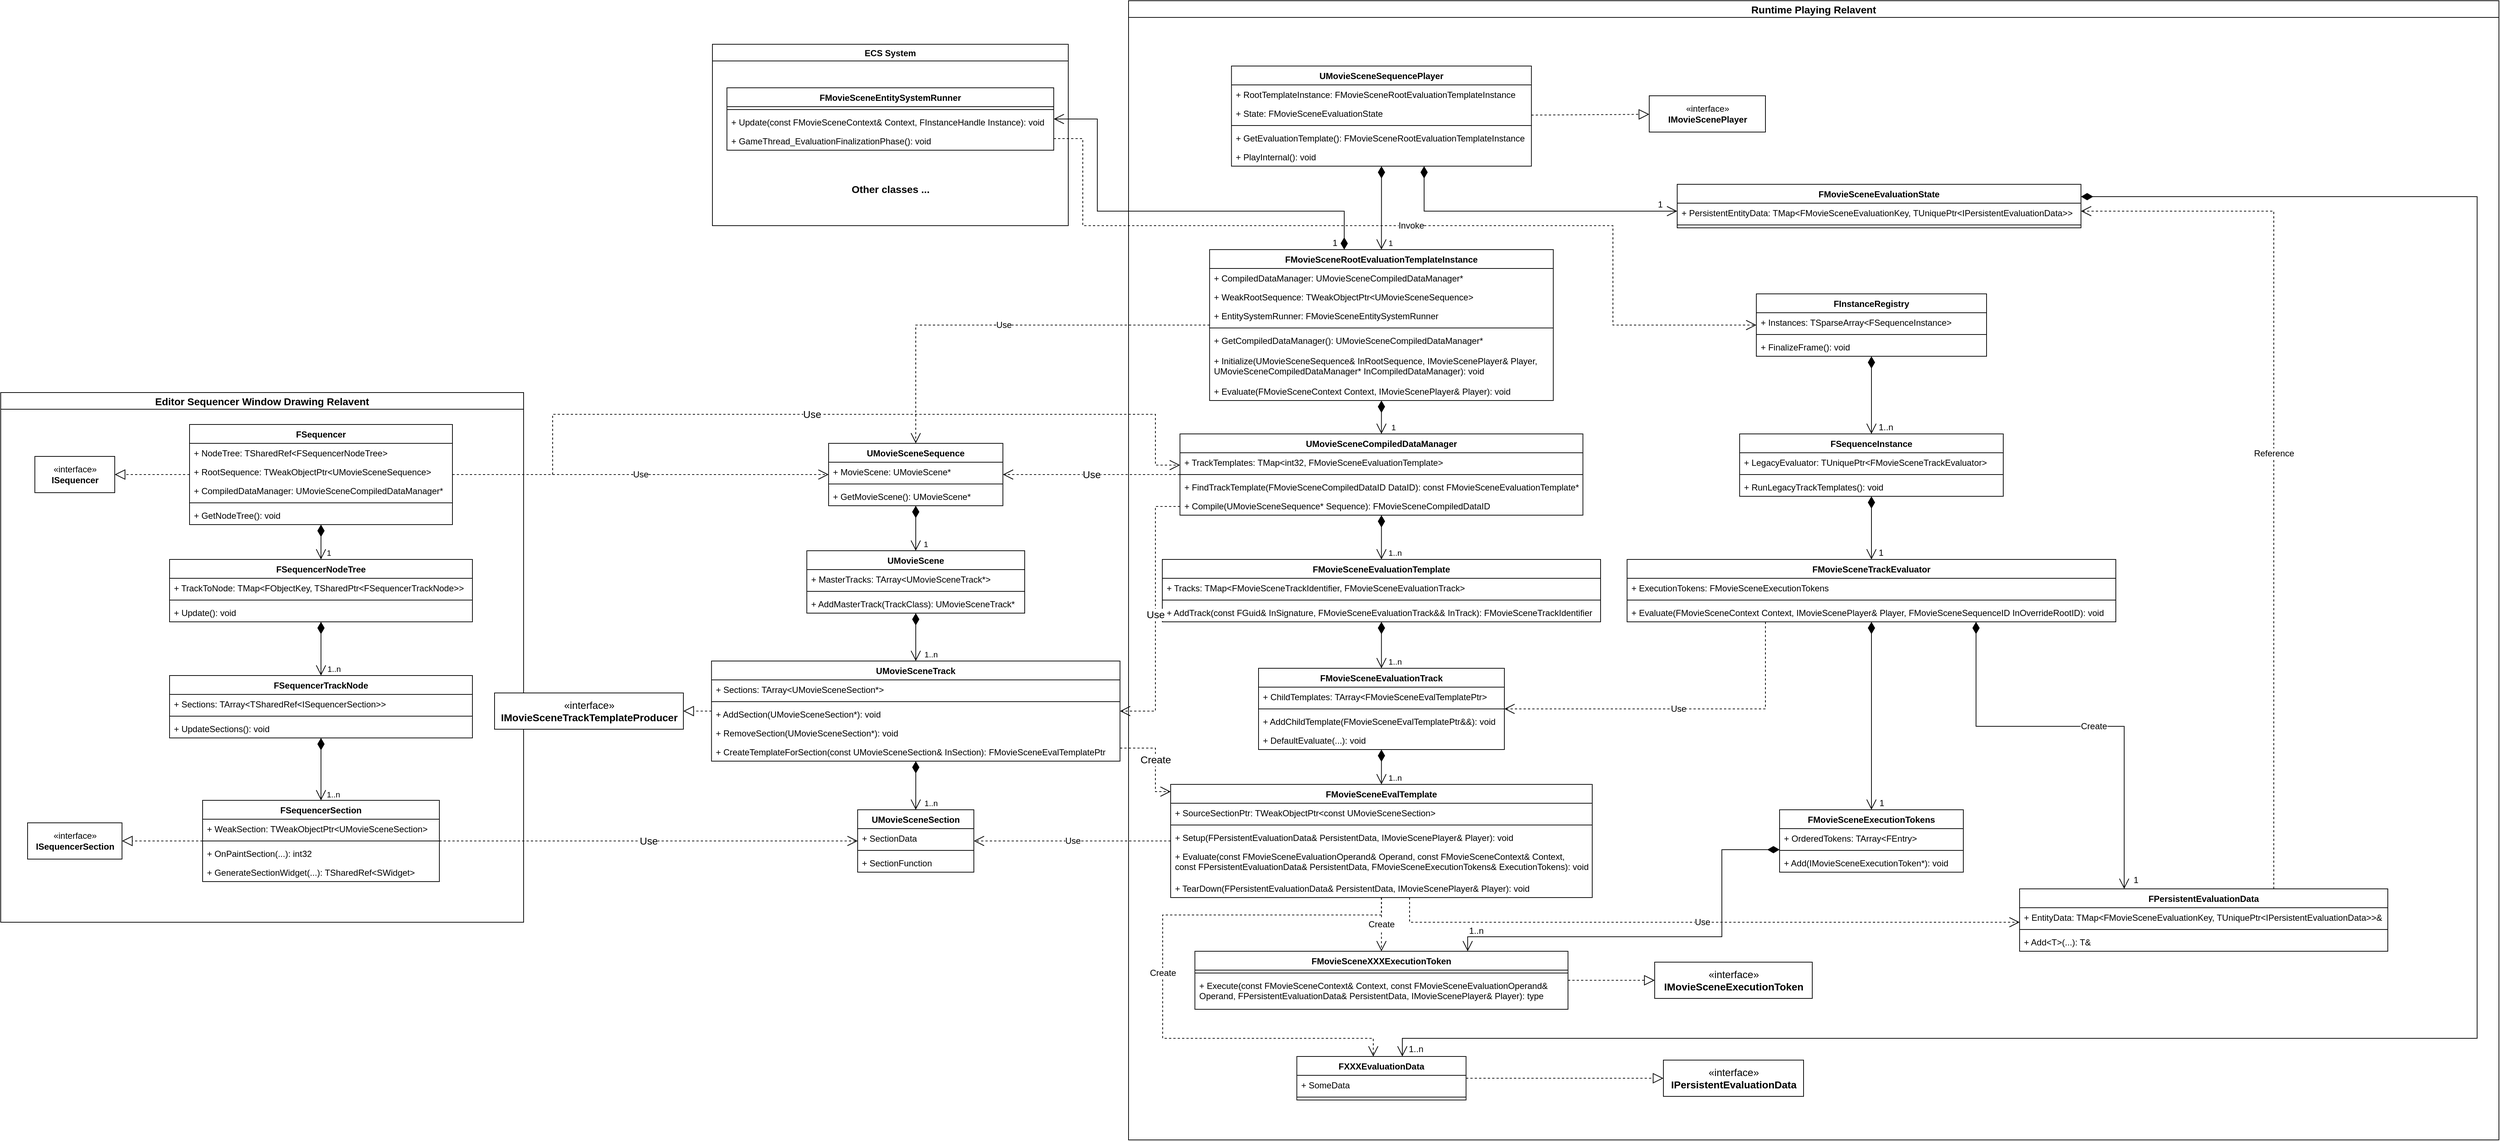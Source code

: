 <mxfile version="16.2.2" type="device"><diagram id="TjFmkZ-yY-gN46fIH4Iq" name="第 1 页"><mxGraphModel dx="2839" dy="1874" grid="1" gridSize="10" guides="1" tooltips="1" connect="1" arrows="1" fold="1" page="1" pageScale="1" pageWidth="827" pageHeight="1169" math="0" shadow="0"><root><mxCell id="0"/><mxCell id="1" parent="0"/><mxCell id="RlR31wRoisMkwRPUBBYb-1" value="UMovieScene" style="swimlane;fontStyle=1;align=center;verticalAlign=top;childLayout=stackLayout;horizontal=1;startSize=26;horizontalStack=0;resizeParent=1;resizeParentMax=0;resizeLast=0;collapsible=1;marginBottom=0;" vertex="1" parent="1"><mxGeometry x="170" y="278" width="300" height="86" as="geometry"/></mxCell><mxCell id="RlR31wRoisMkwRPUBBYb-2" value="+ MasterTracks: TArray&lt;UMovieSceneTrack*&gt;" style="text;strokeColor=none;fillColor=none;align=left;verticalAlign=top;spacingLeft=4;spacingRight=4;overflow=hidden;rotatable=0;points=[[0,0.5],[1,0.5]];portConstraint=eastwest;" vertex="1" parent="RlR31wRoisMkwRPUBBYb-1"><mxGeometry y="26" width="300" height="26" as="geometry"/></mxCell><mxCell id="RlR31wRoisMkwRPUBBYb-3" value="" style="line;strokeWidth=1;fillColor=none;align=left;verticalAlign=middle;spacingTop=-1;spacingLeft=3;spacingRight=3;rotatable=0;labelPosition=right;points=[];portConstraint=eastwest;" vertex="1" parent="RlR31wRoisMkwRPUBBYb-1"><mxGeometry y="52" width="300" height="8" as="geometry"/></mxCell><mxCell id="RlR31wRoisMkwRPUBBYb-4" value="+ AddMasterTrack(TrackClass): UMovieSceneTrack*" style="text;strokeColor=none;fillColor=none;align=left;verticalAlign=top;spacingLeft=4;spacingRight=4;overflow=hidden;rotatable=0;points=[[0,0.5],[1,0.5]];portConstraint=eastwest;" vertex="1" parent="RlR31wRoisMkwRPUBBYb-1"><mxGeometry y="60" width="300" height="26" as="geometry"/></mxCell><mxCell id="RlR31wRoisMkwRPUBBYb-11" value="UMovieSceneTrack" style="swimlane;fontStyle=1;align=center;verticalAlign=top;childLayout=stackLayout;horizontal=1;startSize=26;horizontalStack=0;resizeParent=1;resizeParentMax=0;resizeLast=0;collapsible=1;marginBottom=0;" vertex="1" parent="1"><mxGeometry x="38.75" y="430" width="562.5" height="138" as="geometry"/></mxCell><mxCell id="RlR31wRoisMkwRPUBBYb-12" value="+ Sections: TArray&lt;UMovieSceneSection*&gt;" style="text;strokeColor=none;fillColor=none;align=left;verticalAlign=top;spacingLeft=4;spacingRight=4;overflow=hidden;rotatable=0;points=[[0,0.5],[1,0.5]];portConstraint=eastwest;" vertex="1" parent="RlR31wRoisMkwRPUBBYb-11"><mxGeometry y="26" width="562.5" height="26" as="geometry"/></mxCell><mxCell id="RlR31wRoisMkwRPUBBYb-13" value="" style="line;strokeWidth=1;fillColor=none;align=left;verticalAlign=middle;spacingTop=-1;spacingLeft=3;spacingRight=3;rotatable=0;labelPosition=right;points=[];portConstraint=eastwest;" vertex="1" parent="RlR31wRoisMkwRPUBBYb-11"><mxGeometry y="52" width="562.5" height="8" as="geometry"/></mxCell><mxCell id="RlR31wRoisMkwRPUBBYb-14" value="+ AddSection(UMovieSceneSection*): void" style="text;strokeColor=none;fillColor=none;align=left;verticalAlign=top;spacingLeft=4;spacingRight=4;overflow=hidden;rotatable=0;points=[[0,0.5],[1,0.5]];portConstraint=eastwest;" vertex="1" parent="RlR31wRoisMkwRPUBBYb-11"><mxGeometry y="60" width="562.5" height="26" as="geometry"/></mxCell><mxCell id="RlR31wRoisMkwRPUBBYb-15" value="+ RemoveSection(UMovieSceneSection*): void" style="text;strokeColor=none;fillColor=none;align=left;verticalAlign=top;spacingLeft=4;spacingRight=4;overflow=hidden;rotatable=0;points=[[0,0.5],[1,0.5]];portConstraint=eastwest;" vertex="1" parent="RlR31wRoisMkwRPUBBYb-11"><mxGeometry y="86" width="562.5" height="26" as="geometry"/></mxCell><mxCell id="RlR31wRoisMkwRPUBBYb-102" value="+ CreateTemplateForSection(const UMovieSceneSection&amp; InSection): FMovieSceneEvalTemplatePtr" style="text;strokeColor=none;fillColor=none;align=left;verticalAlign=top;spacingLeft=4;spacingRight=4;overflow=hidden;rotatable=0;points=[[0,0.5],[1,0.5]];portConstraint=eastwest;" vertex="1" parent="RlR31wRoisMkwRPUBBYb-11"><mxGeometry y="112" width="562.5" height="26" as="geometry"/></mxCell><mxCell id="RlR31wRoisMkwRPUBBYb-16" value="UMovieSceneSection" style="swimlane;fontStyle=1;align=center;verticalAlign=top;childLayout=stackLayout;horizontal=1;startSize=26;horizontalStack=0;resizeParent=1;resizeParentMax=0;resizeLast=0;collapsible=1;marginBottom=0;" vertex="1" parent="1"><mxGeometry x="240" y="635" width="160" height="86" as="geometry"/></mxCell><mxCell id="RlR31wRoisMkwRPUBBYb-17" value="+ SectionData" style="text;strokeColor=none;fillColor=none;align=left;verticalAlign=top;spacingLeft=4;spacingRight=4;overflow=hidden;rotatable=0;points=[[0,0.5],[1,0.5]];portConstraint=eastwest;" vertex="1" parent="RlR31wRoisMkwRPUBBYb-16"><mxGeometry y="26" width="160" height="26" as="geometry"/></mxCell><mxCell id="RlR31wRoisMkwRPUBBYb-18" value="" style="line;strokeWidth=1;fillColor=none;align=left;verticalAlign=middle;spacingTop=-1;spacingLeft=3;spacingRight=3;rotatable=0;labelPosition=right;points=[];portConstraint=eastwest;" vertex="1" parent="RlR31wRoisMkwRPUBBYb-16"><mxGeometry y="52" width="160" height="8" as="geometry"/></mxCell><mxCell id="RlR31wRoisMkwRPUBBYb-19" value="+ SectionFunction" style="text;strokeColor=none;fillColor=none;align=left;verticalAlign=top;spacingLeft=4;spacingRight=4;overflow=hidden;rotatable=0;points=[[0,0.5],[1,0.5]];portConstraint=eastwest;" vertex="1" parent="RlR31wRoisMkwRPUBBYb-16"><mxGeometry y="60" width="160" height="26" as="geometry"/></mxCell><mxCell id="RlR31wRoisMkwRPUBBYb-20" value="1..n" style="endArrow=open;html=1;endSize=12;startArrow=diamondThin;startSize=14;startFill=1;edgeStyle=orthogonalEdgeStyle;align=left;verticalAlign=bottom;rounded=0;" edge="1" parent="1" source="RlR31wRoisMkwRPUBBYb-1" target="RlR31wRoisMkwRPUBBYb-11"><mxGeometry x="1" y="10" relative="1" as="geometry"><mxPoint x="200" y="418" as="sourcePoint"/><mxPoint x="360" y="418" as="targetPoint"/><mxPoint as="offset"/></mxGeometry></mxCell><mxCell id="RlR31wRoisMkwRPUBBYb-23" value="1..n" style="endArrow=open;html=1;endSize=12;startArrow=diamondThin;startSize=14;startFill=1;edgeStyle=orthogonalEdgeStyle;align=left;verticalAlign=bottom;rounded=0;" edge="1" parent="1" source="RlR31wRoisMkwRPUBBYb-11" target="RlR31wRoisMkwRPUBBYb-16"><mxGeometry x="1" y="10" relative="1" as="geometry"><mxPoint x="290" y="638" as="sourcePoint"/><mxPoint x="450" y="638" as="targetPoint"/><mxPoint as="offset"/></mxGeometry></mxCell><mxCell id="RlR31wRoisMkwRPUBBYb-53" value="UMovieSceneSequence" style="swimlane;fontStyle=1;align=center;verticalAlign=top;childLayout=stackLayout;horizontal=1;startSize=26;horizontalStack=0;resizeParent=1;resizeParentMax=0;resizeLast=0;collapsible=1;marginBottom=0;" vertex="1" parent="1"><mxGeometry x="200" y="130" width="240" height="86" as="geometry"/></mxCell><mxCell id="RlR31wRoisMkwRPUBBYb-54" value="+ MovieScene: UMovieScene*" style="text;strokeColor=none;fillColor=none;align=left;verticalAlign=top;spacingLeft=4;spacingRight=4;overflow=hidden;rotatable=0;points=[[0,0.5],[1,0.5]];portConstraint=eastwest;" vertex="1" parent="RlR31wRoisMkwRPUBBYb-53"><mxGeometry y="26" width="240" height="26" as="geometry"/></mxCell><mxCell id="RlR31wRoisMkwRPUBBYb-55" value="" style="line;strokeWidth=1;fillColor=none;align=left;verticalAlign=middle;spacingTop=-1;spacingLeft=3;spacingRight=3;rotatable=0;labelPosition=right;points=[];portConstraint=eastwest;" vertex="1" parent="RlR31wRoisMkwRPUBBYb-53"><mxGeometry y="52" width="240" height="8" as="geometry"/></mxCell><mxCell id="RlR31wRoisMkwRPUBBYb-56" value="+ GetMovieScene(): UMovieScene*" style="text;strokeColor=none;fillColor=none;align=left;verticalAlign=top;spacingLeft=4;spacingRight=4;overflow=hidden;rotatable=0;points=[[0,0.5],[1,0.5]];portConstraint=eastwest;" vertex="1" parent="RlR31wRoisMkwRPUBBYb-53"><mxGeometry y="60" width="240" height="26" as="geometry"/></mxCell><mxCell id="RlR31wRoisMkwRPUBBYb-81" value="1" style="endArrow=open;html=1;endSize=12;startArrow=diamondThin;startSize=14;startFill=1;edgeStyle=orthogonalEdgeStyle;align=left;verticalAlign=bottom;rounded=0;" edge="1" parent="1" source="RlR31wRoisMkwRPUBBYb-53" target="RlR31wRoisMkwRPUBBYb-1"><mxGeometry x="1" y="9" relative="1" as="geometry"><mxPoint x="280" y="240" as="sourcePoint"/><mxPoint x="440" y="240" as="targetPoint"/><mxPoint as="offset"/></mxGeometry></mxCell><mxCell id="RlR31wRoisMkwRPUBBYb-82" value="«interface»&lt;br&gt;&lt;b&gt;IMovieScenePlayer&lt;/b&gt;" style="html=1;" vertex="1" parent="1"><mxGeometry x="1330" y="-349" width="160" height="50" as="geometry"/></mxCell><mxCell id="RlR31wRoisMkwRPUBBYb-83" value="" style="endArrow=block;dashed=1;endFill=0;endSize=12;html=1;rounded=0;" edge="1" parent="1" source="RlR31wRoisMkwRPUBBYb-77" target="RlR31wRoisMkwRPUBBYb-82"><mxGeometry width="160" relative="1" as="geometry"><mxPoint x="1270" y="-77" as="sourcePoint"/><mxPoint x="1430" y="-77" as="targetPoint"/></mxGeometry></mxCell><mxCell id="RlR31wRoisMkwRPUBBYb-88" value="Use" style="endArrow=open;endSize=12;dashed=1;html=1;rounded=0;fontSize=12;edgeStyle=orthogonalEdgeStyle;" edge="1" parent="1" source="RlR31wRoisMkwRPUBBYb-72" target="RlR31wRoisMkwRPUBBYb-53"><mxGeometry width="160" relative="1" as="geometry"><mxPoint x="540" y="-10" as="sourcePoint"/><mxPoint x="700" y="-10" as="targetPoint"/></mxGeometry></mxCell><mxCell id="RlR31wRoisMkwRPUBBYb-89" value="Use" style="endArrow=open;endSize=12;dashed=1;html=1;rounded=0;fontSize=12;" edge="1" parent="1" source="RlR31wRoisMkwRPUBBYb-5" target="RlR31wRoisMkwRPUBBYb-53"><mxGeometry width="160" relative="1" as="geometry"><mxPoint x="20" y="190" as="sourcePoint"/><mxPoint x="180" y="190" as="targetPoint"/></mxGeometry></mxCell><mxCell id="RlR31wRoisMkwRPUBBYb-90" value="Use" style="endArrow=open;endSize=12;dashed=1;html=1;rounded=0;fontSize=12;" edge="1" parent="1" source="RlR31wRoisMkwRPUBBYb-24" target="RlR31wRoisMkwRPUBBYb-16"><mxGeometry width="160" relative="1" as="geometry"><mxPoint x="500" y="680" as="sourcePoint"/><mxPoint x="660" y="680" as="targetPoint"/></mxGeometry></mxCell><mxCell id="RlR31wRoisMkwRPUBBYb-95" value="1" style="endArrow=open;html=1;endSize=12;startArrow=diamondThin;startSize=14;startFill=1;edgeStyle=orthogonalEdgeStyle;align=left;verticalAlign=bottom;rounded=0;fontSize=12;" edge="1" parent="1" source="RlR31wRoisMkwRPUBBYb-72" target="RlR31wRoisMkwRPUBBYb-165"><mxGeometry x="-1" y="18" relative="1" as="geometry"><mxPoint x="1420" y="-30" as="sourcePoint"/><mxPoint x="440" y="-340" as="targetPoint"/><Array as="points"><mxPoint x="910" y="-190"/><mxPoint x="570" y="-190"/><mxPoint x="570" y="-317"/></Array><mxPoint as="offset"/></mxGeometry></mxCell><mxCell id="RlR31wRoisMkwRPUBBYb-96" value="ECS System" style="swimlane;fontSize=12;" vertex="1" parent="1"><mxGeometry x="40" y="-420" width="490" height="250" as="geometry"/></mxCell><mxCell id="RlR31wRoisMkwRPUBBYb-97" value="&lt;b&gt;&lt;font style=&quot;font-size: 14px&quot;&gt;Other classes ...&lt;/font&gt;&lt;/b&gt;" style="text;html=1;align=center;verticalAlign=middle;resizable=0;points=[];autosize=1;strokeColor=none;fillColor=none;fontSize=12;" vertex="1" parent="RlR31wRoisMkwRPUBBYb-96"><mxGeometry x="185" y="190" width="120" height="20" as="geometry"/></mxCell><mxCell id="RlR31wRoisMkwRPUBBYb-165" value="FMovieSceneEntitySystemRunner" style="swimlane;fontStyle=1;align=center;verticalAlign=top;childLayout=stackLayout;horizontal=1;startSize=26;horizontalStack=0;resizeParent=1;resizeParentMax=0;resizeLast=0;collapsible=1;marginBottom=0;fontSize=12;" vertex="1" parent="RlR31wRoisMkwRPUBBYb-96"><mxGeometry x="20" y="60" width="450" height="86" as="geometry"/></mxCell><mxCell id="RlR31wRoisMkwRPUBBYb-167" value="" style="line;strokeWidth=1;fillColor=none;align=left;verticalAlign=middle;spacingTop=-1;spacingLeft=3;spacingRight=3;rotatable=0;labelPosition=right;points=[];portConstraint=eastwest;fontSize=12;" vertex="1" parent="RlR31wRoisMkwRPUBBYb-165"><mxGeometry y="26" width="450" height="8" as="geometry"/></mxCell><mxCell id="RlR31wRoisMkwRPUBBYb-168" value="+ Update(const FMovieSceneContext&amp; Context, FInstanceHandle Instance): void" style="text;strokeColor=none;fillColor=none;align=left;verticalAlign=top;spacingLeft=4;spacingRight=4;overflow=hidden;rotatable=0;points=[[0,0.5],[1,0.5]];portConstraint=eastwest;fontSize=12;" vertex="1" parent="RlR31wRoisMkwRPUBBYb-165"><mxGeometry y="34" width="450" height="26" as="geometry"/></mxCell><mxCell id="RlR31wRoisMkwRPUBBYb-169" value="+ GameThread_EvaluationFinalizationPhase(): void" style="text;strokeColor=none;fillColor=none;align=left;verticalAlign=top;spacingLeft=4;spacingRight=4;overflow=hidden;rotatable=0;points=[[0,0.5],[1,0.5]];portConstraint=eastwest;fontSize=12;" vertex="1" parent="RlR31wRoisMkwRPUBBYb-165"><mxGeometry y="60" width="450" height="26" as="geometry"/></mxCell><mxCell id="RlR31wRoisMkwRPUBBYb-98" value="Use" style="endArrow=open;endSize=12;dashed=1;html=1;rounded=0;fontSize=14;" edge="1" parent="1" source="RlR31wRoisMkwRPUBBYb-38" target="RlR31wRoisMkwRPUBBYb-16"><mxGeometry width="160" relative="1" as="geometry"><mxPoint x="40" y="700" as="sourcePoint"/><mxPoint x="200" y="700" as="targetPoint"/></mxGeometry></mxCell><mxCell id="RlR31wRoisMkwRPUBBYb-99" value="Editor Sequencer Window Drawing Relavent" style="swimlane;fontSize=14;" vertex="1" parent="1"><mxGeometry x="-940" y="60" width="720" height="730" as="geometry"/></mxCell><mxCell id="RlR31wRoisMkwRPUBBYb-5" value="FSequencer" style="swimlane;fontStyle=1;align=center;verticalAlign=top;childLayout=stackLayout;horizontal=1;startSize=26;horizontalStack=0;resizeParent=1;resizeParentMax=0;resizeLast=0;collapsible=1;marginBottom=0;" vertex="1" parent="RlR31wRoisMkwRPUBBYb-99"><mxGeometry x="260" y="44" width="362" height="138" as="geometry"/></mxCell><mxCell id="RlR31wRoisMkwRPUBBYb-6" value="+ NodeTree: TSharedRef&lt;FSequencerNodeTree&gt;" style="text;strokeColor=none;fillColor=none;align=left;verticalAlign=top;spacingLeft=4;spacingRight=4;overflow=hidden;rotatable=0;points=[[0,0.5],[1,0.5]];portConstraint=eastwest;" vertex="1" parent="RlR31wRoisMkwRPUBBYb-5"><mxGeometry y="26" width="362" height="26" as="geometry"/></mxCell><mxCell id="RlR31wRoisMkwRPUBBYb-48" value="+ RootSequence: TWeakObjectPtr&lt;UMovieSceneSequence&gt;" style="text;strokeColor=none;fillColor=none;align=left;verticalAlign=top;spacingLeft=4;spacingRight=4;overflow=hidden;rotatable=0;points=[[0,0.5],[1,0.5]];portConstraint=eastwest;" vertex="1" parent="RlR31wRoisMkwRPUBBYb-5"><mxGeometry y="52" width="362" height="26" as="geometry"/></mxCell><mxCell id="RlR31wRoisMkwRPUBBYb-104" value="+ CompiledDataManager: UMovieSceneCompiledDataManager*" style="text;strokeColor=none;fillColor=none;align=left;verticalAlign=top;spacingLeft=4;spacingRight=4;overflow=hidden;rotatable=0;points=[[0,0.5],[1,0.5]];portConstraint=eastwest;" vertex="1" parent="RlR31wRoisMkwRPUBBYb-5"><mxGeometry y="78" width="362" height="26" as="geometry"/></mxCell><mxCell id="RlR31wRoisMkwRPUBBYb-7" value="" style="line;strokeWidth=1;fillColor=none;align=left;verticalAlign=middle;spacingTop=-1;spacingLeft=3;spacingRight=3;rotatable=0;labelPosition=right;points=[];portConstraint=eastwest;" vertex="1" parent="RlR31wRoisMkwRPUBBYb-5"><mxGeometry y="104" width="362" height="8" as="geometry"/></mxCell><mxCell id="RlR31wRoisMkwRPUBBYb-8" value="+ GetNodeTree(): void" style="text;strokeColor=none;fillColor=none;align=left;verticalAlign=top;spacingLeft=4;spacingRight=4;overflow=hidden;rotatable=0;points=[[0,0.5],[1,0.5]];portConstraint=eastwest;" vertex="1" parent="RlR31wRoisMkwRPUBBYb-5"><mxGeometry y="112" width="362" height="26" as="geometry"/></mxCell><mxCell id="RlR31wRoisMkwRPUBBYb-9" value="«interface»&lt;br&gt;&lt;b&gt;ISequencer&lt;/b&gt;" style="html=1;" vertex="1" parent="RlR31wRoisMkwRPUBBYb-99"><mxGeometry x="47" y="88" width="110" height="50" as="geometry"/></mxCell><mxCell id="RlR31wRoisMkwRPUBBYb-10" value="" style="endArrow=block;dashed=1;endFill=0;endSize=12;html=1;rounded=0;" edge="1" parent="RlR31wRoisMkwRPUBBYb-99" source="RlR31wRoisMkwRPUBBYb-5" target="RlR31wRoisMkwRPUBBYb-9"><mxGeometry width="160" relative="1" as="geometry"><mxPoint x="215" y="200" as="sourcePoint"/><mxPoint x="375" y="200" as="targetPoint"/></mxGeometry></mxCell><mxCell id="RlR31wRoisMkwRPUBBYb-30" value="FSequencerNodeTree" style="swimlane;fontStyle=1;align=center;verticalAlign=top;childLayout=stackLayout;horizontal=1;startSize=26;horizontalStack=0;resizeParent=1;resizeParentMax=0;resizeLast=0;collapsible=1;marginBottom=0;" vertex="1" parent="RlR31wRoisMkwRPUBBYb-99"><mxGeometry x="232.5" y="230" width="417" height="86" as="geometry"/></mxCell><mxCell id="RlR31wRoisMkwRPUBBYb-31" value="+ TrackToNode: TMap&lt;FObjectKey, TSharedPtr&lt;FSequencerTrackNode&gt;&gt;" style="text;strokeColor=none;fillColor=none;align=left;verticalAlign=top;spacingLeft=4;spacingRight=4;overflow=hidden;rotatable=0;points=[[0,0.5],[1,0.5]];portConstraint=eastwest;" vertex="1" parent="RlR31wRoisMkwRPUBBYb-30"><mxGeometry y="26" width="417" height="26" as="geometry"/></mxCell><mxCell id="RlR31wRoisMkwRPUBBYb-32" value="" style="line;strokeWidth=1;fillColor=none;align=left;verticalAlign=middle;spacingTop=-1;spacingLeft=3;spacingRight=3;rotatable=0;labelPosition=right;points=[];portConstraint=eastwest;" vertex="1" parent="RlR31wRoisMkwRPUBBYb-30"><mxGeometry y="52" width="417" height="8" as="geometry"/></mxCell><mxCell id="RlR31wRoisMkwRPUBBYb-33" value="+ Update(): void" style="text;strokeColor=none;fillColor=none;align=left;verticalAlign=top;spacingLeft=4;spacingRight=4;overflow=hidden;rotatable=0;points=[[0,0.5],[1,0.5]];portConstraint=eastwest;" vertex="1" parent="RlR31wRoisMkwRPUBBYb-30"><mxGeometry y="60" width="417" height="26" as="geometry"/></mxCell><mxCell id="RlR31wRoisMkwRPUBBYb-45" value="1" style="endArrow=open;html=1;endSize=12;startArrow=diamondThin;startSize=14;startFill=1;edgeStyle=orthogonalEdgeStyle;align=left;verticalAlign=bottom;rounded=0;" edge="1" parent="RlR31wRoisMkwRPUBBYb-99" source="RlR31wRoisMkwRPUBBYb-5" target="RlR31wRoisMkwRPUBBYb-30"><mxGeometry x="1" y="6" relative="1" as="geometry"><mxPoint x="337" y="180" as="sourcePoint"/><mxPoint x="497" y="180" as="targetPoint"/><mxPoint as="offset"/></mxGeometry></mxCell><mxCell id="RlR31wRoisMkwRPUBBYb-34" value="FSequencerTrackNode" style="swimlane;fontStyle=1;align=center;verticalAlign=top;childLayout=stackLayout;horizontal=1;startSize=26;horizontalStack=0;resizeParent=1;resizeParentMax=0;resizeLast=0;collapsible=1;marginBottom=0;" vertex="1" parent="RlR31wRoisMkwRPUBBYb-99"><mxGeometry x="232.5" y="390" width="417" height="86" as="geometry"/></mxCell><mxCell id="RlR31wRoisMkwRPUBBYb-35" value="+ Sections: TArray&lt;TSharedRef&lt;ISequencerSection&gt;&gt;" style="text;strokeColor=none;fillColor=none;align=left;verticalAlign=top;spacingLeft=4;spacingRight=4;overflow=hidden;rotatable=0;points=[[0,0.5],[1,0.5]];portConstraint=eastwest;" vertex="1" parent="RlR31wRoisMkwRPUBBYb-34"><mxGeometry y="26" width="417" height="26" as="geometry"/></mxCell><mxCell id="RlR31wRoisMkwRPUBBYb-36" value="" style="line;strokeWidth=1;fillColor=none;align=left;verticalAlign=middle;spacingTop=-1;spacingLeft=3;spacingRight=3;rotatable=0;labelPosition=right;points=[];portConstraint=eastwest;" vertex="1" parent="RlR31wRoisMkwRPUBBYb-34"><mxGeometry y="52" width="417" height="8" as="geometry"/></mxCell><mxCell id="RlR31wRoisMkwRPUBBYb-37" value="+ UpdateSections(): void" style="text;strokeColor=none;fillColor=none;align=left;verticalAlign=top;spacingLeft=4;spacingRight=4;overflow=hidden;rotatable=0;points=[[0,0.5],[1,0.5]];portConstraint=eastwest;" vertex="1" parent="RlR31wRoisMkwRPUBBYb-34"><mxGeometry y="60" width="417" height="26" as="geometry"/></mxCell><mxCell id="RlR31wRoisMkwRPUBBYb-46" value="1..n" style="endArrow=open;html=1;endSize=12;startArrow=diamondThin;startSize=14;startFill=1;edgeStyle=orthogonalEdgeStyle;align=left;verticalAlign=bottom;rounded=0;" edge="1" parent="RlR31wRoisMkwRPUBBYb-99" source="RlR31wRoisMkwRPUBBYb-30" target="RlR31wRoisMkwRPUBBYb-34"><mxGeometry x="1" y="7" relative="1" as="geometry"><mxPoint x="437" y="340" as="sourcePoint"/><mxPoint x="597" y="340" as="targetPoint"/><mxPoint as="offset"/></mxGeometry></mxCell><mxCell id="RlR31wRoisMkwRPUBBYb-38" value="FSequencerSection" style="swimlane;fontStyle=1;align=center;verticalAlign=top;childLayout=stackLayout;horizontal=1;startSize=26;horizontalStack=0;resizeParent=1;resizeParentMax=0;resizeLast=0;collapsible=1;marginBottom=0;" vertex="1" parent="RlR31wRoisMkwRPUBBYb-99"><mxGeometry x="278" y="562" width="326" height="112" as="geometry"/></mxCell><mxCell id="RlR31wRoisMkwRPUBBYb-39" value="+ WeakSection: TWeakObjectPtr&lt;UMovieSceneSection&gt;" style="text;strokeColor=none;fillColor=none;align=left;verticalAlign=top;spacingLeft=4;spacingRight=4;overflow=hidden;rotatable=0;points=[[0,0.5],[1,0.5]];portConstraint=eastwest;" vertex="1" parent="RlR31wRoisMkwRPUBBYb-38"><mxGeometry y="26" width="326" height="26" as="geometry"/></mxCell><mxCell id="RlR31wRoisMkwRPUBBYb-40" value="" style="line;strokeWidth=1;fillColor=none;align=left;verticalAlign=middle;spacingTop=-1;spacingLeft=3;spacingRight=3;rotatable=0;labelPosition=right;points=[];portConstraint=eastwest;" vertex="1" parent="RlR31wRoisMkwRPUBBYb-38"><mxGeometry y="52" width="326" height="8" as="geometry"/></mxCell><mxCell id="RlR31wRoisMkwRPUBBYb-41" value="+ OnPaintSection(...): int32" style="text;strokeColor=none;fillColor=none;align=left;verticalAlign=top;spacingLeft=4;spacingRight=4;overflow=hidden;rotatable=0;points=[[0,0.5],[1,0.5]];portConstraint=eastwest;" vertex="1" parent="RlR31wRoisMkwRPUBBYb-38"><mxGeometry y="60" width="326" height="26" as="geometry"/></mxCell><mxCell id="RlR31wRoisMkwRPUBBYb-44" value="+ GenerateSectionWidget(...): TSharedRef&lt;SWidget&gt;" style="text;strokeColor=none;fillColor=none;align=left;verticalAlign=top;spacingLeft=4;spacingRight=4;overflow=hidden;rotatable=0;points=[[0,0.5],[1,0.5]];portConstraint=eastwest;" vertex="1" parent="RlR31wRoisMkwRPUBBYb-38"><mxGeometry y="86" width="326" height="26" as="geometry"/></mxCell><mxCell id="RlR31wRoisMkwRPUBBYb-47" value="1..n" style="endArrow=open;html=1;endSize=12;startArrow=diamondThin;startSize=14;startFill=1;edgeStyle=orthogonalEdgeStyle;align=left;verticalAlign=bottom;rounded=0;" edge="1" parent="RlR31wRoisMkwRPUBBYb-99" source="RlR31wRoisMkwRPUBBYb-34" target="RlR31wRoisMkwRPUBBYb-38"><mxGeometry x="1" y="6" relative="1" as="geometry"><mxPoint x="497" y="480" as="sourcePoint"/><mxPoint x="657" y="480" as="targetPoint"/><mxPoint y="1" as="offset"/></mxGeometry></mxCell><mxCell id="RlR31wRoisMkwRPUBBYb-42" value="«interface»&lt;br&gt;&lt;b&gt;ISequencerSection&lt;/b&gt;" style="html=1;" vertex="1" parent="RlR31wRoisMkwRPUBBYb-99"><mxGeometry x="37" y="593" width="130" height="50" as="geometry"/></mxCell><mxCell id="RlR31wRoisMkwRPUBBYb-43" value="" style="endArrow=block;dashed=1;endFill=0;endSize=12;html=1;rounded=0;" edge="1" parent="RlR31wRoisMkwRPUBBYb-99" source="RlR31wRoisMkwRPUBBYb-38" target="RlR31wRoisMkwRPUBBYb-42"><mxGeometry width="160" relative="1" as="geometry"><mxPoint x="167" y="694" as="sourcePoint"/><mxPoint x="327" y="694" as="targetPoint"/></mxGeometry></mxCell><mxCell id="RlR31wRoisMkwRPUBBYb-100" value="Runtime Playing Relavent" style="swimlane;fontSize=14;" vertex="1" parent="1"><mxGeometry x="613" y="-480" width="1887" height="1570" as="geometry"/></mxCell><mxCell id="RlR31wRoisMkwRPUBBYb-67" value="UMovieSceneCompiledDataManager" style="swimlane;fontStyle=1;align=center;verticalAlign=top;childLayout=stackLayout;horizontal=1;startSize=26;horizontalStack=0;resizeParent=1;resizeParentMax=0;resizeLast=0;collapsible=1;marginBottom=0;" vertex="1" parent="RlR31wRoisMkwRPUBBYb-100"><mxGeometry x="70.82" y="597" width="554.87" height="112" as="geometry"/></mxCell><mxCell id="RlR31wRoisMkwRPUBBYb-68" value="+ TrackTemplates: TMap&lt;int32, FMovieSceneEvaluationTemplate&gt;" style="text;strokeColor=none;fillColor=none;align=left;verticalAlign=top;spacingLeft=4;spacingRight=4;overflow=hidden;rotatable=0;points=[[0,0.5],[1,0.5]];portConstraint=eastwest;" vertex="1" parent="RlR31wRoisMkwRPUBBYb-67"><mxGeometry y="26" width="554.87" height="26" as="geometry"/></mxCell><mxCell id="RlR31wRoisMkwRPUBBYb-69" value="" style="line;strokeWidth=1;fillColor=none;align=left;verticalAlign=middle;spacingTop=-1;spacingLeft=3;spacingRight=3;rotatable=0;labelPosition=right;points=[];portConstraint=eastwest;" vertex="1" parent="RlR31wRoisMkwRPUBBYb-67"><mxGeometry y="52" width="554.87" height="8" as="geometry"/></mxCell><mxCell id="RlR31wRoisMkwRPUBBYb-70" value="+ FindTrackTemplate(FMovieSceneCompiledDataID DataID): const FMovieSceneEvaluationTemplate*" style="text;strokeColor=none;fillColor=none;align=left;verticalAlign=top;spacingLeft=4;spacingRight=4;overflow=hidden;rotatable=0;points=[[0,0.5],[1,0.5]];portConstraint=eastwest;" vertex="1" parent="RlR31wRoisMkwRPUBBYb-67"><mxGeometry y="60" width="554.87" height="26" as="geometry"/></mxCell><mxCell id="RlR31wRoisMkwRPUBBYb-106" value="+ Compile(UMovieSceneSequence* Sequence): FMovieSceneCompiledDataID" style="text;strokeColor=none;fillColor=none;align=left;verticalAlign=top;spacingLeft=4;spacingRight=4;overflow=hidden;rotatable=0;points=[[0,0.5],[1,0.5]];portConstraint=eastwest;" vertex="1" parent="RlR31wRoisMkwRPUBBYb-67"><mxGeometry y="86" width="554.87" height="26" as="geometry"/></mxCell><mxCell id="RlR31wRoisMkwRPUBBYb-62" value="FMovieSceneEvaluationTemplate" style="swimlane;fontStyle=1;align=center;verticalAlign=top;childLayout=stackLayout;horizontal=1;startSize=26;horizontalStack=0;resizeParent=1;resizeParentMax=0;resizeLast=0;collapsible=1;marginBottom=0;" vertex="1" parent="RlR31wRoisMkwRPUBBYb-100"><mxGeometry x="46.5" y="770" width="603.5" height="86" as="geometry"/></mxCell><mxCell id="RlR31wRoisMkwRPUBBYb-63" value="+ Tracks: TMap&lt;FMovieSceneTrackIdentifier, FMovieSceneEvaluationTrack&gt;" style="text;strokeColor=none;fillColor=none;align=left;verticalAlign=top;spacingLeft=4;spacingRight=4;overflow=hidden;rotatable=0;points=[[0,0.5],[1,0.5]];portConstraint=eastwest;" vertex="1" parent="RlR31wRoisMkwRPUBBYb-62"><mxGeometry y="26" width="603.5" height="26" as="geometry"/></mxCell><mxCell id="RlR31wRoisMkwRPUBBYb-64" value="" style="line;strokeWidth=1;fillColor=none;align=left;verticalAlign=middle;spacingTop=-1;spacingLeft=3;spacingRight=3;rotatable=0;labelPosition=right;points=[];portConstraint=eastwest;" vertex="1" parent="RlR31wRoisMkwRPUBBYb-62"><mxGeometry y="52" width="603.5" height="8" as="geometry"/></mxCell><mxCell id="RlR31wRoisMkwRPUBBYb-65" value="+ AddTrack(const FGuid&amp; InSignature, FMovieSceneEvaluationTrack&amp;&amp; InTrack): FMovieSceneTrackIdentifier" style="text;strokeColor=none;fillColor=none;align=left;verticalAlign=top;spacingLeft=4;spacingRight=4;overflow=hidden;rotatable=0;points=[[0,0.5],[1,0.5]];portConstraint=eastwest;" vertex="1" parent="RlR31wRoisMkwRPUBBYb-62"><mxGeometry y="60" width="603.5" height="26" as="geometry"/></mxCell><mxCell id="RlR31wRoisMkwRPUBBYb-71" value="1..n" style="endArrow=open;html=1;endSize=12;startArrow=diamondThin;startSize=14;startFill=1;edgeStyle=orthogonalEdgeStyle;align=left;verticalAlign=bottom;rounded=0;" edge="1" parent="RlR31wRoisMkwRPUBBYb-100" source="RlR31wRoisMkwRPUBBYb-67" target="RlR31wRoisMkwRPUBBYb-62"><mxGeometry x="1" y="8" relative="1" as="geometry"><mxPoint x="297" y="610" as="sourcePoint"/><mxPoint x="457" y="610" as="targetPoint"/><mxPoint as="offset"/></mxGeometry></mxCell><mxCell id="RlR31wRoisMkwRPUBBYb-24" value="FMovieSceneEvalTemplate" style="swimlane;fontStyle=1;align=center;verticalAlign=top;childLayout=stackLayout;horizontal=1;startSize=26;horizontalStack=0;resizeParent=1;resizeParentMax=0;resizeLast=0;collapsible=1;marginBottom=0;" vertex="1" parent="RlR31wRoisMkwRPUBBYb-100"><mxGeometry x="58" y="1080" width="580.51" height="156" as="geometry"/></mxCell><mxCell id="RlR31wRoisMkwRPUBBYb-25" value="+ SourceSectionPtr: TWeakObjectPtr&lt;const UMovieSceneSection&gt;" style="text;strokeColor=none;fillColor=none;align=left;verticalAlign=top;spacingLeft=4;spacingRight=4;overflow=hidden;rotatable=0;points=[[0,0.5],[1,0.5]];portConstraint=eastwest;" vertex="1" parent="RlR31wRoisMkwRPUBBYb-24"><mxGeometry y="26" width="580.51" height="26" as="geometry"/></mxCell><mxCell id="RlR31wRoisMkwRPUBBYb-26" value="" style="line;strokeWidth=1;fillColor=none;align=left;verticalAlign=middle;spacingTop=-1;spacingLeft=3;spacingRight=3;rotatable=0;labelPosition=right;points=[];portConstraint=eastwest;" vertex="1" parent="RlR31wRoisMkwRPUBBYb-24"><mxGeometry y="52" width="580.51" height="8" as="geometry"/></mxCell><mxCell id="RlR31wRoisMkwRPUBBYb-27" value="+ Setup(FPersistentEvaluationData&amp; PersistentData, IMovieScenePlayer&amp; Player): void" style="text;strokeColor=none;fillColor=none;align=left;verticalAlign=top;spacingLeft=4;spacingRight=4;overflow=hidden;rotatable=0;points=[[0,0.5],[1,0.5]];portConstraint=eastwest;" vertex="1" parent="RlR31wRoisMkwRPUBBYb-24"><mxGeometry y="60" width="580.51" height="26" as="geometry"/></mxCell><mxCell id="RlR31wRoisMkwRPUBBYb-28" value="+ Evaluate(const FMovieSceneEvaluationOperand&amp; Operand, const FMovieSceneContext&amp; Context,&#10;&#9;&#9;const FPersistentEvaluationData&amp; PersistentData, FMovieSceneExecutionTokens&amp; ExecutionTokens): void" style="text;strokeColor=none;fillColor=none;align=left;verticalAlign=top;spacingLeft=4;spacingRight=4;overflow=hidden;rotatable=0;points=[[0,0.5],[1,0.5]];portConstraint=eastwest;" vertex="1" parent="RlR31wRoisMkwRPUBBYb-24"><mxGeometry y="86" width="580.51" height="44" as="geometry"/></mxCell><mxCell id="RlR31wRoisMkwRPUBBYb-29" value="+ TearDown(FPersistentEvaluationData&amp; PersistentData, IMovieScenePlayer&amp; Player): void" style="text;strokeColor=none;fillColor=none;align=left;verticalAlign=top;spacingLeft=4;spacingRight=4;overflow=hidden;rotatable=0;points=[[0,0.5],[1,0.5]];portConstraint=eastwest;" vertex="1" parent="RlR31wRoisMkwRPUBBYb-24"><mxGeometry y="130" width="580.51" height="26" as="geometry"/></mxCell><mxCell id="RlR31wRoisMkwRPUBBYb-111" value="«interface»&lt;br&gt;&lt;b&gt;IMovieSceneExecutionToken&lt;/b&gt;" style="html=1;fontSize=14;" vertex="1" parent="RlR31wRoisMkwRPUBBYb-100"><mxGeometry x="724.49" y="1325" width="217" height="50" as="geometry"/></mxCell><mxCell id="RlR31wRoisMkwRPUBBYb-112" value="FMovieSceneXXXExecutionToken" style="swimlane;fontStyle=1;align=center;verticalAlign=top;childLayout=stackLayout;horizontal=1;startSize=26;horizontalStack=0;resizeParent=1;resizeParentMax=0;resizeLast=0;collapsible=1;marginBottom=0;fontSize=12;" vertex="1" parent="RlR31wRoisMkwRPUBBYb-100"><mxGeometry x="91.37" y="1310" width="513.77" height="80" as="geometry"/></mxCell><mxCell id="RlR31wRoisMkwRPUBBYb-114" value="" style="line;strokeWidth=1;fillColor=none;align=left;verticalAlign=middle;spacingTop=-1;spacingLeft=3;spacingRight=3;rotatable=0;labelPosition=right;points=[];portConstraint=eastwest;fontSize=14;" vertex="1" parent="RlR31wRoisMkwRPUBBYb-112"><mxGeometry y="26" width="513.77" height="8" as="geometry"/></mxCell><mxCell id="RlR31wRoisMkwRPUBBYb-115" value="+ Execute(const FMovieSceneContext&amp; Context, const FMovieSceneEvaluationOperand&amp; &#10;Operand, FPersistentEvaluationData&amp; PersistentData, IMovieScenePlayer&amp; Player): type" style="text;strokeColor=none;fillColor=none;align=left;verticalAlign=top;spacingLeft=4;spacingRight=4;overflow=hidden;rotatable=0;points=[[0,0.5],[1,0.5]];portConstraint=eastwest;fontSize=12;" vertex="1" parent="RlR31wRoisMkwRPUBBYb-112"><mxGeometry y="34" width="513.77" height="46" as="geometry"/></mxCell><mxCell id="RlR31wRoisMkwRPUBBYb-116" value="" style="endArrow=block;dashed=1;endFill=0;endSize=12;html=1;rounded=0;fontSize=14;" edge="1" parent="RlR31wRoisMkwRPUBBYb-100" source="RlR31wRoisMkwRPUBBYb-112" target="RlR31wRoisMkwRPUBBYb-111"><mxGeometry width="160" relative="1" as="geometry"><mxPoint x="567" y="1300" as="sourcePoint"/><mxPoint x="727" y="1300" as="targetPoint"/></mxGeometry></mxCell><mxCell id="RlR31wRoisMkwRPUBBYb-117" value="«interface»&lt;br&gt;&lt;b&gt;IPersistentEvaluationData&lt;/b&gt;" style="html=1;fontSize=14;" vertex="1" parent="RlR31wRoisMkwRPUBBYb-100"><mxGeometry x="736.49" y="1460" width="193" height="50" as="geometry"/></mxCell><mxCell id="RlR31wRoisMkwRPUBBYb-118" value="FXXXEvaluationData" style="swimlane;fontStyle=1;align=center;verticalAlign=top;childLayout=stackLayout;horizontal=1;startSize=26;horizontalStack=0;resizeParent=1;resizeParentMax=0;resizeLast=0;collapsible=1;marginBottom=0;fontSize=12;" vertex="1" parent="RlR31wRoisMkwRPUBBYb-100"><mxGeometry x="231.75" y="1455" width="233" height="60" as="geometry"/></mxCell><mxCell id="RlR31wRoisMkwRPUBBYb-119" value="+ SomeData" style="text;strokeColor=none;fillColor=none;align=left;verticalAlign=top;spacingLeft=4;spacingRight=4;overflow=hidden;rotatable=0;points=[[0,0.5],[1,0.5]];portConstraint=eastwest;fontSize=12;" vertex="1" parent="RlR31wRoisMkwRPUBBYb-118"><mxGeometry y="26" width="233" height="26" as="geometry"/></mxCell><mxCell id="RlR31wRoisMkwRPUBBYb-120" value="" style="line;strokeWidth=1;fillColor=none;align=left;verticalAlign=middle;spacingTop=-1;spacingLeft=3;spacingRight=3;rotatable=0;labelPosition=right;points=[];portConstraint=eastwest;fontSize=14;" vertex="1" parent="RlR31wRoisMkwRPUBBYb-118"><mxGeometry y="52" width="233" height="8" as="geometry"/></mxCell><mxCell id="RlR31wRoisMkwRPUBBYb-122" value="" style="endArrow=block;dashed=1;endFill=0;endSize=12;html=1;rounded=0;fontSize=14;" edge="1" parent="RlR31wRoisMkwRPUBBYb-100" source="RlR31wRoisMkwRPUBBYb-118" target="RlR31wRoisMkwRPUBBYb-117"><mxGeometry width="160" relative="1" as="geometry"><mxPoint x="537" y="1360" as="sourcePoint"/><mxPoint x="697" y="1360" as="targetPoint"/></mxGeometry></mxCell><mxCell id="RlR31wRoisMkwRPUBBYb-123" value="FMovieSceneExecutionTokens" style="swimlane;fontStyle=1;align=center;verticalAlign=top;childLayout=stackLayout;horizontal=1;startSize=26;horizontalStack=0;resizeParent=1;resizeParentMax=0;resizeLast=0;collapsible=1;marginBottom=0;fontSize=12;" vertex="1" parent="RlR31wRoisMkwRPUBBYb-100"><mxGeometry x="896.49" y="1115" width="253" height="86" as="geometry"/></mxCell><mxCell id="RlR31wRoisMkwRPUBBYb-124" value="+ OrderedTokens: TArray&lt;FEntry&gt;" style="text;strokeColor=none;fillColor=none;align=left;verticalAlign=top;spacingLeft=4;spacingRight=4;overflow=hidden;rotatable=0;points=[[0,0.5],[1,0.5]];portConstraint=eastwest;fontSize=12;" vertex="1" parent="RlR31wRoisMkwRPUBBYb-123"><mxGeometry y="26" width="253" height="26" as="geometry"/></mxCell><mxCell id="RlR31wRoisMkwRPUBBYb-125" value="" style="line;strokeWidth=1;fillColor=none;align=left;verticalAlign=middle;spacingTop=-1;spacingLeft=3;spacingRight=3;rotatable=0;labelPosition=right;points=[];portConstraint=eastwest;fontSize=12;" vertex="1" parent="RlR31wRoisMkwRPUBBYb-123"><mxGeometry y="52" width="253" height="8" as="geometry"/></mxCell><mxCell id="RlR31wRoisMkwRPUBBYb-126" value="+ Add(IMovieSceneExecutionToken*): void" style="text;strokeColor=none;fillColor=none;align=left;verticalAlign=top;spacingLeft=4;spacingRight=4;overflow=hidden;rotatable=0;points=[[0,0.5],[1,0.5]];portConstraint=eastwest;fontSize=12;" vertex="1" parent="RlR31wRoisMkwRPUBBYb-123"><mxGeometry y="60" width="253" height="26" as="geometry"/></mxCell><mxCell id="RlR31wRoisMkwRPUBBYb-127" value="FMovieSceneTrackEvaluator" style="swimlane;fontStyle=1;align=center;verticalAlign=top;childLayout=stackLayout;horizontal=1;startSize=26;horizontalStack=0;resizeParent=1;resizeParentMax=0;resizeLast=0;collapsible=1;marginBottom=0;fontSize=12;" vertex="1" parent="RlR31wRoisMkwRPUBBYb-100"><mxGeometry x="686.49" y="770" width="673" height="86" as="geometry"/></mxCell><mxCell id="RlR31wRoisMkwRPUBBYb-128" value="+ ExecutionTokens: FMovieSceneExecutionTokens" style="text;strokeColor=none;fillColor=none;align=left;verticalAlign=top;spacingLeft=4;spacingRight=4;overflow=hidden;rotatable=0;points=[[0,0.5],[1,0.5]];portConstraint=eastwest;fontSize=12;" vertex="1" parent="RlR31wRoisMkwRPUBBYb-127"><mxGeometry y="26" width="673" height="26" as="geometry"/></mxCell><mxCell id="RlR31wRoisMkwRPUBBYb-129" value="" style="line;strokeWidth=1;fillColor=none;align=left;verticalAlign=middle;spacingTop=-1;spacingLeft=3;spacingRight=3;rotatable=0;labelPosition=right;points=[];portConstraint=eastwest;fontSize=12;" vertex="1" parent="RlR31wRoisMkwRPUBBYb-127"><mxGeometry y="52" width="673" height="8" as="geometry"/></mxCell><mxCell id="RlR31wRoisMkwRPUBBYb-130" value="+ Evaluate(FMovieSceneContext Context, IMovieScenePlayer&amp; Player, FMovieSceneSequenceID InOverrideRootID): void" style="text;strokeColor=none;fillColor=none;align=left;verticalAlign=top;spacingLeft=4;spacingRight=4;overflow=hidden;rotatable=0;points=[[0,0.5],[1,0.5]];portConstraint=eastwest;fontSize=12;" vertex="1" parent="RlR31wRoisMkwRPUBBYb-127"><mxGeometry y="60" width="673" height="26" as="geometry"/></mxCell><mxCell id="RlR31wRoisMkwRPUBBYb-57" value="FMovieSceneEvaluationTrack" style="swimlane;fontStyle=1;align=center;verticalAlign=top;childLayout=stackLayout;horizontal=1;startSize=26;horizontalStack=0;resizeParent=1;resizeParentMax=0;resizeLast=0;collapsible=1;marginBottom=0;" vertex="1" parent="RlR31wRoisMkwRPUBBYb-100"><mxGeometry x="179.0" y="920" width="338.5" height="112" as="geometry"/></mxCell><mxCell id="RlR31wRoisMkwRPUBBYb-58" value="+ ChildTemplates: TArray&lt;FMovieSceneEvalTemplatePtr&gt;" style="text;strokeColor=none;fillColor=none;align=left;verticalAlign=top;spacingLeft=4;spacingRight=4;overflow=hidden;rotatable=0;points=[[0,0.5],[1,0.5]];portConstraint=eastwest;" vertex="1" parent="RlR31wRoisMkwRPUBBYb-57"><mxGeometry y="26" width="338.5" height="26" as="geometry"/></mxCell><mxCell id="RlR31wRoisMkwRPUBBYb-59" value="" style="line;strokeWidth=1;fillColor=none;align=left;verticalAlign=middle;spacingTop=-1;spacingLeft=3;spacingRight=3;rotatable=0;labelPosition=right;points=[];portConstraint=eastwest;" vertex="1" parent="RlR31wRoisMkwRPUBBYb-57"><mxGeometry y="52" width="338.5" height="8" as="geometry"/></mxCell><mxCell id="RlR31wRoisMkwRPUBBYb-60" value="+ AddChildTemplate(FMovieSceneEvalTemplatePtr&amp;&amp;): void" style="text;strokeColor=none;fillColor=none;align=left;verticalAlign=top;spacingLeft=4;spacingRight=4;overflow=hidden;rotatable=0;points=[[0,0.5],[1,0.5]];portConstraint=eastwest;" vertex="1" parent="RlR31wRoisMkwRPUBBYb-57"><mxGeometry y="60" width="338.5" height="26" as="geometry"/></mxCell><mxCell id="RlR31wRoisMkwRPUBBYb-151" value="+ DefaultEvaluate(...): void" style="text;strokeColor=none;fillColor=none;align=left;verticalAlign=top;spacingLeft=4;spacingRight=4;overflow=hidden;rotatable=0;points=[[0,0.5],[1,0.5]];portConstraint=eastwest;" vertex="1" parent="RlR31wRoisMkwRPUBBYb-57"><mxGeometry y="86" width="338.5" height="26" as="geometry"/></mxCell><mxCell id="RlR31wRoisMkwRPUBBYb-61" value="1..n" style="endArrow=open;html=1;endSize=12;startArrow=diamondThin;startSize=14;startFill=1;edgeStyle=orthogonalEdgeStyle;align=left;verticalAlign=bottom;rounded=0;" edge="1" parent="RlR31wRoisMkwRPUBBYb-100" source="RlR31wRoisMkwRPUBBYb-57" target="RlR31wRoisMkwRPUBBYb-24"><mxGeometry x="1.0" y="8" relative="1" as="geometry"><mxPoint x="-17.75" y="1063" as="sourcePoint"/><mxPoint x="142.25" y="1063" as="targetPoint"/><mxPoint as="offset"/></mxGeometry></mxCell><mxCell id="RlR31wRoisMkwRPUBBYb-66" value="1..n" style="endArrow=open;html=1;endSize=12;startArrow=diamondThin;startSize=14;startFill=1;edgeStyle=orthogonalEdgeStyle;align=left;verticalAlign=bottom;rounded=0;" edge="1" parent="RlR31wRoisMkwRPUBBYb-100" source="RlR31wRoisMkwRPUBBYb-62" target="RlR31wRoisMkwRPUBBYb-57"><mxGeometry x="1" y="8" relative="1" as="geometry"><mxPoint x="532.25" y="783" as="sourcePoint"/><mxPoint x="692.25" y="783" as="targetPoint"/><mxPoint as="offset"/></mxGeometry></mxCell><mxCell id="RlR31wRoisMkwRPUBBYb-131" value="1" style="endArrow=open;html=1;endSize=12;startArrow=diamondThin;startSize=14;startFill=1;edgeStyle=orthogonalEdgeStyle;align=left;verticalAlign=bottom;rounded=0;fontSize=12;" edge="1" parent="RlR31wRoisMkwRPUBBYb-100" source="RlR31wRoisMkwRPUBBYb-127" target="RlR31wRoisMkwRPUBBYb-123"><mxGeometry x="1" y="9" relative="1" as="geometry"><mxPoint x="957" y="990" as="sourcePoint"/><mxPoint x="1117" y="990" as="targetPoint"/><Array as="points"><mxPoint x="1023" y="910"/><mxPoint x="1023" y="910"/></Array><mxPoint as="offset"/></mxGeometry></mxCell><mxCell id="RlR31wRoisMkwRPUBBYb-132" value="1..n" style="endArrow=open;html=1;endSize=12;startArrow=diamondThin;startSize=14;startFill=1;edgeStyle=orthogonalEdgeStyle;align=left;verticalAlign=bottom;rounded=0;fontSize=12;" edge="1" parent="RlR31wRoisMkwRPUBBYb-100" source="RlR31wRoisMkwRPUBBYb-123" target="RlR31wRoisMkwRPUBBYb-112"><mxGeometry x="0.928" y="1" relative="1" as="geometry"><mxPoint x="867" y="1150" as="sourcePoint"/><mxPoint x="1027" y="1150" as="targetPoint"/><Array as="points"><mxPoint x="817" y="1170"/><mxPoint x="817" y="1290"/><mxPoint x="467" y="1290"/></Array><mxPoint as="offset"/></mxGeometry></mxCell><mxCell id="RlR31wRoisMkwRPUBBYb-133" value="Create" style="endArrow=open;endSize=12;dashed=1;html=1;rounded=0;fontSize=12;" edge="1" parent="RlR31wRoisMkwRPUBBYb-100" source="RlR31wRoisMkwRPUBBYb-24" target="RlR31wRoisMkwRPUBBYb-112"><mxGeometry width="160" relative="1" as="geometry"><mxPoint x="187" y="1150" as="sourcePoint"/><mxPoint x="347" y="1150" as="targetPoint"/></mxGeometry></mxCell><mxCell id="RlR31wRoisMkwRPUBBYb-134" value="Create" style="endArrow=open;endSize=12;dashed=1;html=1;rounded=0;fontSize=12;edgeStyle=orthogonalEdgeStyle;" edge="1" parent="RlR31wRoisMkwRPUBBYb-100" source="RlR31wRoisMkwRPUBBYb-24" target="RlR31wRoisMkwRPUBBYb-118"><mxGeometry width="160" relative="1" as="geometry"><mxPoint x="97" y="1360" as="sourcePoint"/><mxPoint x="257" y="1360" as="targetPoint"/><Array as="points"><mxPoint x="348" y="1260"/><mxPoint x="47" y="1260"/><mxPoint x="47" y="1430"/><mxPoint x="337" y="1430"/></Array></mxGeometry></mxCell><mxCell id="RlR31wRoisMkwRPUBBYb-77" value="UMovieSceneSequencePlayer" style="swimlane;fontStyle=1;align=center;verticalAlign=top;childLayout=stackLayout;horizontal=1;startSize=26;horizontalStack=0;resizeParent=1;resizeParentMax=0;resizeLast=0;collapsible=1;marginBottom=0;" vertex="1" parent="RlR31wRoisMkwRPUBBYb-100"><mxGeometry x="141.75" y="90" width="413" height="138" as="geometry"/></mxCell><mxCell id="RlR31wRoisMkwRPUBBYb-78" value="+ RootTemplateInstance: FMovieSceneRootEvaluationTemplateInstance" style="text;strokeColor=none;fillColor=none;align=left;verticalAlign=top;spacingLeft=4;spacingRight=4;overflow=hidden;rotatable=0;points=[[0,0.5],[1,0.5]];portConstraint=eastwest;" vertex="1" parent="RlR31wRoisMkwRPUBBYb-77"><mxGeometry y="26" width="413" height="26" as="geometry"/></mxCell><mxCell id="RlR31wRoisMkwRPUBBYb-142" value="+ State: FMovieSceneEvaluationState" style="text;strokeColor=none;fillColor=none;align=left;verticalAlign=top;spacingLeft=4;spacingRight=4;overflow=hidden;rotatable=0;points=[[0,0.5],[1,0.5]];portConstraint=eastwest;" vertex="1" parent="RlR31wRoisMkwRPUBBYb-77"><mxGeometry y="52" width="413" height="26" as="geometry"/></mxCell><mxCell id="RlR31wRoisMkwRPUBBYb-79" value="" style="line;strokeWidth=1;fillColor=none;align=left;verticalAlign=middle;spacingTop=-1;spacingLeft=3;spacingRight=3;rotatable=0;labelPosition=right;points=[];portConstraint=eastwest;" vertex="1" parent="RlR31wRoisMkwRPUBBYb-77"><mxGeometry y="78" width="413" height="8" as="geometry"/></mxCell><mxCell id="RlR31wRoisMkwRPUBBYb-80" value="+ GetEvaluationTemplate(): FMovieSceneRootEvaluationTemplateInstance" style="text;strokeColor=none;fillColor=none;align=left;verticalAlign=top;spacingLeft=4;spacingRight=4;overflow=hidden;rotatable=0;points=[[0,0.5],[1,0.5]];portConstraint=eastwest;" vertex="1" parent="RlR31wRoisMkwRPUBBYb-77"><mxGeometry y="86" width="413" height="26" as="geometry"/></mxCell><mxCell id="RlR31wRoisMkwRPUBBYb-85" value="+ PlayInternal(): void" style="text;strokeColor=none;fillColor=none;align=left;verticalAlign=top;spacingLeft=4;spacingRight=4;overflow=hidden;rotatable=0;points=[[0,0.5],[1,0.5]];portConstraint=eastwest;" vertex="1" parent="RlR31wRoisMkwRPUBBYb-77"><mxGeometry y="112" width="413" height="26" as="geometry"/></mxCell><mxCell id="RlR31wRoisMkwRPUBBYb-72" value="FMovieSceneRootEvaluationTemplateInstance" style="swimlane;fontStyle=1;align=center;verticalAlign=top;childLayout=stackLayout;horizontal=1;startSize=26;horizontalStack=0;resizeParent=1;resizeParentMax=0;resizeLast=0;collapsible=1;marginBottom=0;" vertex="1" parent="RlR31wRoisMkwRPUBBYb-100"><mxGeometry x="111.62" y="343" width="473.25" height="208" as="geometry"/></mxCell><mxCell id="RlR31wRoisMkwRPUBBYb-73" value="+ CompiledDataManager: UMovieSceneCompiledDataManager*" style="text;strokeColor=none;fillColor=none;align=left;verticalAlign=top;spacingLeft=4;spacingRight=4;overflow=hidden;rotatable=0;points=[[0,0.5],[1,0.5]];portConstraint=eastwest;" vertex="1" parent="RlR31wRoisMkwRPUBBYb-72"><mxGeometry y="26" width="473.25" height="26" as="geometry"/></mxCell><mxCell id="RlR31wRoisMkwRPUBBYb-87" value="+ WeakRootSequence: TWeakObjectPtr&lt;UMovieSceneSequence&gt;" style="text;strokeColor=none;fillColor=none;align=left;verticalAlign=top;spacingLeft=4;spacingRight=4;overflow=hidden;rotatable=0;points=[[0,0.5],[1,0.5]];portConstraint=eastwest;" vertex="1" parent="RlR31wRoisMkwRPUBBYb-72"><mxGeometry y="52" width="473.25" height="26" as="geometry"/></mxCell><mxCell id="RlR31wRoisMkwRPUBBYb-93" value="+ EntitySystemRunner: FMovieSceneEntitySystemRunner" style="text;strokeColor=none;fillColor=none;align=left;verticalAlign=top;spacingLeft=4;spacingRight=4;overflow=hidden;rotatable=0;points=[[0,0.5],[1,0.5]];portConstraint=eastwest;" vertex="1" parent="RlR31wRoisMkwRPUBBYb-72"><mxGeometry y="78" width="473.25" height="26" as="geometry"/></mxCell><mxCell id="RlR31wRoisMkwRPUBBYb-74" value="" style="line;strokeWidth=1;fillColor=none;align=left;verticalAlign=middle;spacingTop=-1;spacingLeft=3;spacingRight=3;rotatable=0;labelPosition=right;points=[];portConstraint=eastwest;" vertex="1" parent="RlR31wRoisMkwRPUBBYb-72"><mxGeometry y="104" width="473.25" height="8" as="geometry"/></mxCell><mxCell id="RlR31wRoisMkwRPUBBYb-75" value="+ GetCompiledDataManager(): UMovieSceneCompiledDataManager*" style="text;strokeColor=none;fillColor=none;align=left;verticalAlign=top;spacingLeft=4;spacingRight=4;overflow=hidden;rotatable=0;points=[[0,0.5],[1,0.5]];portConstraint=eastwest;" vertex="1" parent="RlR31wRoisMkwRPUBBYb-72"><mxGeometry y="112" width="473.25" height="26" as="geometry"/></mxCell><mxCell id="RlR31wRoisMkwRPUBBYb-86" value="+ Initialize(UMovieSceneSequence&amp; InRootSequence, IMovieScenePlayer&amp; Player, &#10;UMovieSceneCompiledDataManager* InCompiledDataManager): void" style="text;strokeColor=none;fillColor=none;align=left;verticalAlign=middle;spacingLeft=4;spacingRight=4;overflow=hidden;rotatable=0;points=[[0,0.5],[1,0.5]];portConstraint=eastwest;fontSize=12;" vertex="1" parent="RlR31wRoisMkwRPUBBYb-72"><mxGeometry y="138" width="473.25" height="44" as="geometry"/></mxCell><mxCell id="RlR31wRoisMkwRPUBBYb-92" value="+ Evaluate(FMovieSceneContext Context, IMovieScenePlayer&amp; Player): void" style="text;strokeColor=none;fillColor=none;align=left;verticalAlign=top;spacingLeft=4;spacingRight=4;overflow=hidden;rotatable=0;points=[[0,0.5],[1,0.5]];portConstraint=eastwest;" vertex="1" parent="RlR31wRoisMkwRPUBBYb-72"><mxGeometry y="182" width="473.25" height="26" as="geometry"/></mxCell><mxCell id="RlR31wRoisMkwRPUBBYb-76" value="1" style="endArrow=open;html=1;endSize=12;startArrow=diamondThin;startSize=14;startFill=1;edgeStyle=orthogonalEdgeStyle;align=left;verticalAlign=bottom;rounded=0;" edge="1" parent="RlR31wRoisMkwRPUBBYb-100" source="RlR31wRoisMkwRPUBBYb-72" target="RlR31wRoisMkwRPUBBYb-67"><mxGeometry x="1" y="12" relative="1" as="geometry"><mxPoint x="297" y="430" as="sourcePoint"/><mxPoint x="457" y="430" as="targetPoint"/><mxPoint as="offset"/></mxGeometry></mxCell><mxCell id="RlR31wRoisMkwRPUBBYb-84" value="1" style="endArrow=open;html=1;endSize=12;startArrow=diamondThin;startSize=14;startFill=1;edgeStyle=orthogonalEdgeStyle;align=left;verticalAlign=bottom;rounded=0;" edge="1" parent="RlR31wRoisMkwRPUBBYb-100" source="RlR31wRoisMkwRPUBBYb-77" target="RlR31wRoisMkwRPUBBYb-72"><mxGeometry x="1" y="8" relative="1" as="geometry"><mxPoint x="347" y="153" as="sourcePoint"/><mxPoint x="507" y="153" as="targetPoint"/><mxPoint as="offset"/></mxGeometry></mxCell><mxCell id="RlR31wRoisMkwRPUBBYb-143" value="FMovieSceneEvaluationState" style="swimlane;fontStyle=1;align=center;verticalAlign=top;childLayout=stackLayout;horizontal=1;startSize=26;horizontalStack=0;resizeParent=1;resizeParentMax=0;resizeLast=0;collapsible=1;marginBottom=0;fontSize=12;" vertex="1" parent="RlR31wRoisMkwRPUBBYb-100"><mxGeometry x="755.5" y="253" width="556" height="60" as="geometry"/></mxCell><mxCell id="RlR31wRoisMkwRPUBBYb-144" value="+ PersistentEntityData: TMap&lt;FMovieSceneEvaluationKey, TUniquePtr&lt;IPersistentEvaluationData&gt;&gt;" style="text;strokeColor=none;fillColor=none;align=left;verticalAlign=top;spacingLeft=4;spacingRight=4;overflow=hidden;rotatable=0;points=[[0,0.5],[1,0.5]];portConstraint=eastwest;fontSize=12;" vertex="1" parent="RlR31wRoisMkwRPUBBYb-143"><mxGeometry y="26" width="556" height="26" as="geometry"/></mxCell><mxCell id="RlR31wRoisMkwRPUBBYb-145" value="" style="line;strokeWidth=1;fillColor=none;align=left;verticalAlign=middle;spacingTop=-1;spacingLeft=3;spacingRight=3;rotatable=0;labelPosition=right;points=[];portConstraint=eastwest;fontSize=12;" vertex="1" parent="RlR31wRoisMkwRPUBBYb-143"><mxGeometry y="52" width="556" height="8" as="geometry"/></mxCell><mxCell id="RlR31wRoisMkwRPUBBYb-147" value="1" style="endArrow=open;html=1;endSize=12;startArrow=diamondThin;startSize=14;startFill=1;edgeStyle=orthogonalEdgeStyle;align=left;verticalAlign=bottom;rounded=0;fontSize=12;" edge="1" parent="RlR31wRoisMkwRPUBBYb-100" source="RlR31wRoisMkwRPUBBYb-77" target="RlR31wRoisMkwRPUBBYb-143"><mxGeometry x="0.858" relative="1" as="geometry"><mxPoint x="587" y="250" as="sourcePoint"/><mxPoint x="747" y="250" as="targetPoint"/><Array as="points"><mxPoint x="407" y="290"/></Array><mxPoint as="offset"/></mxGeometry></mxCell><mxCell id="RlR31wRoisMkwRPUBBYb-136" value="FPersistentEvaluationData" style="swimlane;fontStyle=1;align=center;verticalAlign=top;childLayout=stackLayout;horizontal=1;startSize=26;horizontalStack=0;resizeParent=1;resizeParentMax=0;resizeLast=0;collapsible=1;marginBottom=0;fontSize=12;" vertex="1" parent="RlR31wRoisMkwRPUBBYb-100"><mxGeometry x="1227" y="1224" width="507" height="86" as="geometry"/></mxCell><mxCell id="RlR31wRoisMkwRPUBBYb-137" value="+ EntityData: TMap&lt;FMovieSceneEvaluationKey, TUniquePtr&lt;IPersistentEvaluationData&gt;&gt;&amp;" style="text;strokeColor=none;fillColor=none;align=left;verticalAlign=top;spacingLeft=4;spacingRight=4;overflow=hidden;rotatable=0;points=[[0,0.5],[1,0.5]];portConstraint=eastwest;fontSize=12;" vertex="1" parent="RlR31wRoisMkwRPUBBYb-136"><mxGeometry y="26" width="507" height="26" as="geometry"/></mxCell><mxCell id="RlR31wRoisMkwRPUBBYb-138" value="" style="line;strokeWidth=1;fillColor=none;align=left;verticalAlign=middle;spacingTop=-1;spacingLeft=3;spacingRight=3;rotatable=0;labelPosition=right;points=[];portConstraint=eastwest;fontSize=12;" vertex="1" parent="RlR31wRoisMkwRPUBBYb-136"><mxGeometry y="52" width="507" height="8" as="geometry"/></mxCell><mxCell id="RlR31wRoisMkwRPUBBYb-139" value="+ Add&lt;T&gt;(...): T&amp;" style="text;strokeColor=none;fillColor=none;align=left;verticalAlign=top;spacingLeft=4;spacingRight=4;overflow=hidden;rotatable=0;points=[[0,0.5],[1,0.5]];portConstraint=eastwest;fontSize=12;" vertex="1" parent="RlR31wRoisMkwRPUBBYb-136"><mxGeometry y="60" width="507" height="26" as="geometry"/></mxCell><mxCell id="RlR31wRoisMkwRPUBBYb-140" value="1" style="endArrow=open;html=1;endSize=12;startArrow=diamondThin;startSize=14;startFill=1;edgeStyle=orthogonalEdgeStyle;align=left;verticalAlign=bottom;rounded=0;fontSize=12;" edge="1" parent="RlR31wRoisMkwRPUBBYb-100" source="RlR31wRoisMkwRPUBBYb-127" target="RlR31wRoisMkwRPUBBYb-136"><mxGeometry x="0.989" y="11" relative="1" as="geometry"><mxPoint x="1407" y="1090" as="sourcePoint"/><mxPoint x="1567" y="1090" as="targetPoint"/><Array as="points"><mxPoint x="1167" y="1000"/><mxPoint x="1371" y="1000"/></Array><mxPoint as="offset"/></mxGeometry></mxCell><mxCell id="RlR31wRoisMkwRPUBBYb-141" value="Create" style="edgeLabel;html=1;align=center;verticalAlign=middle;resizable=0;points=[];fontSize=12;" vertex="1" connectable="0" parent="RlR31wRoisMkwRPUBBYb-140"><mxGeometry x="0.068" relative="1" as="geometry"><mxPoint as="offset"/></mxGeometry></mxCell><mxCell id="RlR31wRoisMkwRPUBBYb-148" value="Reference" style="endArrow=open;endSize=12;dashed=1;html=1;rounded=0;fontSize=12;edgeStyle=orthogonalEdgeStyle;" edge="1" parent="RlR31wRoisMkwRPUBBYb-100" source="RlR31wRoisMkwRPUBBYb-136" target="RlR31wRoisMkwRPUBBYb-143"><mxGeometry width="160" relative="1" as="geometry"><mxPoint x="1107" y="560" as="sourcePoint"/><mxPoint x="1267" y="560" as="targetPoint"/><Array as="points"><mxPoint x="1577" y="290"/></Array></mxGeometry></mxCell><mxCell id="RlR31wRoisMkwRPUBBYb-149" value="1..n" style="endArrow=open;html=1;endSize=12;startArrow=diamondThin;startSize=14;startFill=1;edgeStyle=orthogonalEdgeStyle;align=left;verticalAlign=bottom;rounded=0;fontSize=12;" edge="1" parent="RlR31wRoisMkwRPUBBYb-100" source="RlR31wRoisMkwRPUBBYb-143" target="RlR31wRoisMkwRPUBBYb-118"><mxGeometry x="0.999" y="7" relative="1" as="geometry"><mxPoint x="1367" y="1360" as="sourcePoint"/><mxPoint x="1287" y="1430" as="targetPoint"/><Array as="points"><mxPoint x="1857" y="270"/><mxPoint x="1857" y="1430"/><mxPoint x="377" y="1430"/></Array><mxPoint as="offset"/></mxGeometry></mxCell><mxCell id="RlR31wRoisMkwRPUBBYb-150" value="Use" style="endArrow=open;endSize=12;dashed=1;html=1;rounded=0;fontSize=12;edgeStyle=orthogonalEdgeStyle;" edge="1" parent="RlR31wRoisMkwRPUBBYb-100" source="RlR31wRoisMkwRPUBBYb-127" target="RlR31wRoisMkwRPUBBYb-57"><mxGeometry width="160" relative="1" as="geometry"><mxPoint x="647" y="960" as="sourcePoint"/><mxPoint x="807" y="960" as="targetPoint"/><Array as="points"><mxPoint x="877" y="976"/></Array></mxGeometry></mxCell><mxCell id="RlR31wRoisMkwRPUBBYb-152" value="Use" style="endArrow=open;endSize=12;dashed=1;html=1;rounded=0;fontSize=12;edgeStyle=orthogonalEdgeStyle;" edge="1" parent="RlR31wRoisMkwRPUBBYb-100" source="RlR31wRoisMkwRPUBBYb-24" target="RlR31wRoisMkwRPUBBYb-136"><mxGeometry width="160" relative="1" as="geometry"><mxPoint x="697" y="1250" as="sourcePoint"/><mxPoint x="857" y="1250" as="targetPoint"/><Array as="points"><mxPoint x="387" y="1270"/></Array></mxGeometry></mxCell><mxCell id="RlR31wRoisMkwRPUBBYb-153" value="FSequenceInstance" style="swimlane;fontStyle=1;align=center;verticalAlign=top;childLayout=stackLayout;horizontal=1;startSize=26;horizontalStack=0;resizeParent=1;resizeParentMax=0;resizeLast=0;collapsible=1;marginBottom=0;fontSize=12;" vertex="1" parent="RlR31wRoisMkwRPUBBYb-100"><mxGeometry x="841.49" y="597" width="363" height="86" as="geometry"/></mxCell><mxCell id="RlR31wRoisMkwRPUBBYb-154" value="+ LegacyEvaluator: TUniquePtr&lt;FMovieSceneTrackEvaluator&gt;" style="text;strokeColor=none;fillColor=none;align=left;verticalAlign=top;spacingLeft=4;spacingRight=4;overflow=hidden;rotatable=0;points=[[0,0.5],[1,0.5]];portConstraint=eastwest;fontSize=12;" vertex="1" parent="RlR31wRoisMkwRPUBBYb-153"><mxGeometry y="26" width="363" height="26" as="geometry"/></mxCell><mxCell id="RlR31wRoisMkwRPUBBYb-155" value="" style="line;strokeWidth=1;fillColor=none;align=left;verticalAlign=middle;spacingTop=-1;spacingLeft=3;spacingRight=3;rotatable=0;labelPosition=right;points=[];portConstraint=eastwest;fontSize=12;" vertex="1" parent="RlR31wRoisMkwRPUBBYb-153"><mxGeometry y="52" width="363" height="8" as="geometry"/></mxCell><mxCell id="RlR31wRoisMkwRPUBBYb-156" value="+ RunLegacyTrackTemplates(): void" style="text;strokeColor=none;fillColor=none;align=left;verticalAlign=top;spacingLeft=4;spacingRight=4;overflow=hidden;rotatable=0;points=[[0,0.5],[1,0.5]];portConstraint=eastwest;fontSize=12;" vertex="1" parent="RlR31wRoisMkwRPUBBYb-153"><mxGeometry y="60" width="363" height="26" as="geometry"/></mxCell><mxCell id="RlR31wRoisMkwRPUBBYb-157" value="1" style="endArrow=open;html=1;endSize=12;startArrow=diamondThin;startSize=14;startFill=1;edgeStyle=orthogonalEdgeStyle;align=left;verticalAlign=bottom;rounded=0;fontSize=12;" edge="1" parent="RlR31wRoisMkwRPUBBYb-100" source="RlR31wRoisMkwRPUBBYb-153" target="RlR31wRoisMkwRPUBBYb-127"><mxGeometry x="1" y="8" relative="1" as="geometry"><mxPoint x="867" y="720" as="sourcePoint"/><mxPoint x="1027" y="720" as="targetPoint"/><mxPoint as="offset"/></mxGeometry></mxCell><mxCell id="RlR31wRoisMkwRPUBBYb-158" value="FInstanceRegistry" style="swimlane;fontStyle=1;align=center;verticalAlign=top;childLayout=stackLayout;horizontal=1;startSize=26;horizontalStack=0;resizeParent=1;resizeParentMax=0;resizeLast=0;collapsible=1;marginBottom=0;fontSize=12;" vertex="1" parent="RlR31wRoisMkwRPUBBYb-100"><mxGeometry x="864.48" y="404" width="317.01" height="86" as="geometry"/></mxCell><mxCell id="RlR31wRoisMkwRPUBBYb-159" value="+ Instances: TSparseArray&lt;FSequenceInstance&gt;" style="text;strokeColor=none;fillColor=none;align=left;verticalAlign=top;spacingLeft=4;spacingRight=4;overflow=hidden;rotatable=0;points=[[0,0.5],[1,0.5]];portConstraint=eastwest;fontSize=12;" vertex="1" parent="RlR31wRoisMkwRPUBBYb-158"><mxGeometry y="26" width="317.01" height="26" as="geometry"/></mxCell><mxCell id="RlR31wRoisMkwRPUBBYb-160" value="" style="line;strokeWidth=1;fillColor=none;align=left;verticalAlign=middle;spacingTop=-1;spacingLeft=3;spacingRight=3;rotatable=0;labelPosition=right;points=[];portConstraint=eastwest;fontSize=12;" vertex="1" parent="RlR31wRoisMkwRPUBBYb-158"><mxGeometry y="52" width="317.01" height="8" as="geometry"/></mxCell><mxCell id="RlR31wRoisMkwRPUBBYb-161" value="+ FinalizeFrame(): void" style="text;strokeColor=none;fillColor=none;align=left;verticalAlign=top;spacingLeft=4;spacingRight=4;overflow=hidden;rotatable=0;points=[[0,0.5],[1,0.5]];portConstraint=eastwest;fontSize=12;" vertex="1" parent="RlR31wRoisMkwRPUBBYb-158"><mxGeometry y="60" width="317.01" height="26" as="geometry"/></mxCell><mxCell id="RlR31wRoisMkwRPUBBYb-163" value="1..n" style="endArrow=open;html=1;endSize=12;startArrow=diamondThin;startSize=14;startFill=1;edgeStyle=orthogonalEdgeStyle;align=left;verticalAlign=bottom;rounded=0;fontSize=12;" edge="1" parent="RlR31wRoisMkwRPUBBYb-100" source="RlR31wRoisMkwRPUBBYb-158" target="RlR31wRoisMkwRPUBBYb-153"><mxGeometry x="1" y="8" relative="1" as="geometry"><mxPoint x="957" y="540" as="sourcePoint"/><mxPoint x="1117" y="540" as="targetPoint"/><mxPoint as="offset"/></mxGeometry></mxCell><mxCell id="RlR31wRoisMkwRPUBBYb-101" value="«interface»&lt;br&gt;&lt;b&gt;IMovieSceneTrackTemplateProducer&lt;/b&gt;" style="html=1;fontSize=14;" vertex="1" parent="1"><mxGeometry x="-260" y="474" width="260" height="50" as="geometry"/></mxCell><mxCell id="RlR31wRoisMkwRPUBBYb-103" value="" style="endArrow=block;dashed=1;endFill=0;endSize=12;html=1;rounded=0;fontSize=14;" edge="1" parent="1" source="RlR31wRoisMkwRPUBBYb-11" target="RlR31wRoisMkwRPUBBYb-101"><mxGeometry width="160" relative="1" as="geometry"><mxPoint x="-120" y="590" as="sourcePoint"/><mxPoint x="40" y="590" as="targetPoint"/></mxGeometry></mxCell><mxCell id="RlR31wRoisMkwRPUBBYb-105" value="Use" style="endArrow=open;endSize=12;dashed=1;html=1;rounded=0;fontSize=14;edgeStyle=orthogonalEdgeStyle;" edge="1" parent="1" source="RlR31wRoisMkwRPUBBYb-5" target="RlR31wRoisMkwRPUBBYb-67"><mxGeometry width="160" relative="1" as="geometry"><mxPoint x="-40" y="70" as="sourcePoint"/><mxPoint x="120" y="70" as="targetPoint"/><Array as="points"><mxPoint x="-180" y="173"/><mxPoint x="-180" y="90"/><mxPoint x="650" y="90"/><mxPoint x="650" y="160"/></Array></mxGeometry></mxCell><mxCell id="RlR31wRoisMkwRPUBBYb-107" value="Use" style="endArrow=open;endSize=12;dashed=1;html=1;rounded=0;fontSize=14;" edge="1" parent="1" source="RlR31wRoisMkwRPUBBYb-67" target="RlR31wRoisMkwRPUBBYb-53"><mxGeometry width="160" relative="1" as="geometry"><mxPoint x="520" y="210" as="sourcePoint"/><mxPoint x="680" y="210" as="targetPoint"/></mxGeometry></mxCell><mxCell id="RlR31wRoisMkwRPUBBYb-108" value="Use" style="endArrow=open;endSize=12;dashed=1;html=1;rounded=0;fontSize=14;edgeStyle=orthogonalEdgeStyle;" edge="1" parent="1" source="RlR31wRoisMkwRPUBBYb-67" target="RlR31wRoisMkwRPUBBYb-11"><mxGeometry width="160" relative="1" as="geometry"><mxPoint x="530" y="280" as="sourcePoint"/><mxPoint x="690" y="280" as="targetPoint"/><Array as="points"><mxPoint x="650" y="217"/><mxPoint x="650" y="499"/></Array></mxGeometry></mxCell><mxCell id="RlR31wRoisMkwRPUBBYb-109" value="Create" style="endArrow=open;endSize=12;dashed=1;html=1;rounded=0;fontSize=14;edgeStyle=orthogonalEdgeStyle;" edge="1" parent="1" source="RlR31wRoisMkwRPUBBYb-11" target="RlR31wRoisMkwRPUBBYb-24"><mxGeometry width="160" relative="1" as="geometry"><mxPoint x="670" y="550" as="sourcePoint"/><mxPoint x="830" y="550" as="targetPoint"/><Array as="points"><mxPoint x="650" y="550"/><mxPoint x="650" y="610"/></Array></mxGeometry></mxCell><mxCell id="RlR31wRoisMkwRPUBBYb-170" value="Invoke" style="endArrow=open;endSize=12;dashed=1;html=1;rounded=0;fontSize=12;edgeStyle=orthogonalEdgeStyle;" edge="1" parent="1" source="RlR31wRoisMkwRPUBBYb-165" target="RlR31wRoisMkwRPUBBYb-158"><mxGeometry width="160" relative="1" as="geometry"><mxPoint x="640" y="-220" as="sourcePoint"/><mxPoint x="800" y="-220" as="targetPoint"/><Array as="points"><mxPoint x="550" y="-290"/><mxPoint x="550" y="-170"/><mxPoint x="1280" y="-170"/><mxPoint x="1280" y="-33"/></Array></mxGeometry></mxCell></root></mxGraphModel></diagram></mxfile>